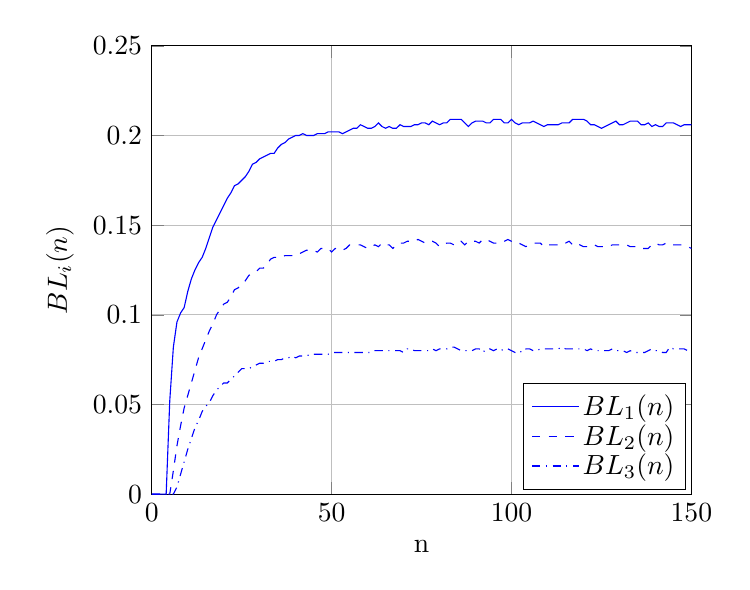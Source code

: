\pgfplotsset{every axis legend/.append style={at={(0.99,0.01)},anchor=south east,
  shape=rectangle,fill=white,draw=black,
  inner xsep=3pt,inner ysep=3pt,nodes={inner sep=1pt,text depth=0.12em}
 }
}
\begin{tikzpicture}
  \begin{axis}[
    xlabel=n,ylabel=$BL_i(n)$,xmin=0,xmax=150,
    ymin=0,ymax=0.25,grid=major,xtick={0, 50, 100, 150},y tick label style={
      /pgf/number format/fixed,
      /pgf/number format/precision=2,
    }]
    \addplot[blue,mark=none]  coordinates {
      (0,0)
      (1,0.0)
(2,0.0)
(3,0.0)
(4,0.0)
(5,0.052)
(6,0.082)
(7,0.096)
(8,0.101)
(9,0.104)
(10,0.113)
(11,0.12)
(12,0.125)
(13,0.129)
(14,0.132)
(15,0.137)
(16,0.143)
(17,0.149)
(18,0.153)
(19,0.157)
(20,0.161)
(21,0.165)
(22,0.168)
(23,0.172)
(24,0.173)
(25,0.175)
(26,0.177)
(27,0.18)
(28,0.184)
(29,0.185)
(30,0.187)
(31,0.188)
(32,0.189)
(33,0.19)
(34,0.19)
(35,0.193)
(36,0.195)
(37,0.196)
(38,0.198)
(39,0.199)
(40,0.2)
(41,0.2)
(42,0.201)
(43,0.2)
(44,0.2)
(45,0.2)
(46,0.201)
(47,0.201)
(48,0.201)
(49,0.202)
(50,0.202)
(51,0.202)
(52,0.202)
(53,0.201)
(54,0.202)
(55,0.203)
(56,0.204)
(57,0.204)
(58,0.206)
(59,0.205)
(60,0.204)
(61,0.204)
(62,0.205)
(63,0.207)
(64,0.205)
(65,0.204)
(66,0.205)
(67,0.204)
(68,0.204)
(69,0.206)
(70,0.205)
(71,0.205)
(72,0.205)
(73,0.206)
(74,0.206)
(75,0.207)
(76,0.207)
(77,0.206)
(78,0.208)
(79,0.207)
(80,0.206)
(81,0.207)
(82,0.207)
(83,0.209)
(84,0.209)
(85,0.209)
(86,0.209)
(87,0.207)
(88,0.205)
(89,0.207)
(90,0.208)
(91,0.208)
(92,0.208)
(93,0.207)
(94,0.207)
(95,0.209)
(96,0.209)
(97,0.209)
(98,0.207)
(99,0.207)
(100,0.209)
(101,0.207)
(102,0.206)
(103,0.207)
(104,0.207)
(105,0.207)
(106,0.208)
(107,0.207)
(108,0.206)
(109,0.205)
(110,0.206)
(111,0.206)
(112,0.206)
(113,0.206)
(114,0.207)
(115,0.207)
(116,0.207)
(117,0.209)
(118,0.209)
(119,0.209)
(120,0.209)
(121,0.208)
(122,0.206)
(123,0.206)
(124,0.205)
(125,0.204)
(126,0.205)
(127,0.206)
(128,0.207)
(129,0.208)
(130,0.206)
(131,0.206)
(132,0.207)
(133,0.208)
(134,0.208)
(135,0.208)
(136,0.206)
(137,0.206)
(138,0.207)
(139,0.205)
(140,0.206)
(141,0.205)
(142,0.205)
(143,0.207)
(144,0.207)
(145,0.207)
(146,0.206)
(147,0.205)
(148,0.206)
(149,0.206)
(150,0.206)
    };
    \addplot[blue,mark=none,dashed]  coordinates {
    (0,0)
    (1,0.0)
    (2,0.0)
    (3,0.0)
    (4,0.0)
    (5,0.0)
    (6,0.013)
    (7,0.027)
    (8,0.038)
    (9,0.048)
    (10,0.055)
    (11,0.062)
    (12,0.069)
    (13,0.076)
    (14,0.081)
    (15,0.086)
    (16,0.091)
    (17,0.095)
    (18,0.1)
    (19,0.103)
    (20,0.106)
    (21,0.107)
    (22,0.11)
    (23,0.114)
    (24,0.115)
    (25,0.117)
    (26,0.119)
    (27,0.122)
    (28,0.123)
    (29,0.124)
    (30,0.126)
    (31,0.126)
    (32,0.128)
    (33,0.131)
    (34,0.132)
    (35,0.132)
    (36,0.132)
    (37,0.133)
    (38,0.133)
    (39,0.133)
    (40,0.133)
    (41,0.134)
    (42,0.135)
    (43,0.136)
    (44,0.136)
    (45,0.136)
    (46,0.135)
    (47,0.137)
    (48,0.137)
    (49,0.137)
    (50,0.135)
    (51,0.137)
    (52,0.136)
    (53,0.136)
    (54,0.137)
    (55,0.139)
    (56,0.139)
    (57,0.139)
    (58,0.139)
    (59,0.138)
    (60,0.137)
    (61,0.138)
    (62,0.139)
    (63,0.138)
    (64,0.14)
    (65,0.139)
    (66,0.139)
    (67,0.137)
    (68,0.139)
    (69,0.14)
    (70,0.14)
    (71,0.141)
    (72,0.141)
    (73,0.141)
    (74,0.142)
    (75,0.141)
    (76,0.14)
    (77,0.141)
    (78,0.141)
    (79,0.14)
    (80,0.138)
    (81,0.139)
    (82,0.14)
    (83,0.14)
    (84,0.139)
    (85,0.141)
    (86,0.141)
    (87,0.139)
    (88,0.141)
    (89,0.141)
    (90,0.141)
    (91,0.14)
    (92,0.142)
    (93,0.142)
    (94,0.141)
    (95,0.14)
    (96,0.14)
    (97,0.14)
    (98,0.141)
    (99,0.142)
    (100,0.141)
    (101,0.14)
    (102,0.14)
    (103,0.139)
    (104,0.138)
    (105,0.139)
    (106,0.14)
    (107,0.14)
    (108,0.14)
    (109,0.138)
    (110,0.139)
    (111,0.139)
    (112,0.139)
    (113,0.139)
    (114,0.14)
    (115,0.14)
    (116,0.141)
    (117,0.139)
    (118,0.14)
    (119,0.139)
    (120,0.138)
    (121,0.138)
    (122,0.138)
    (123,0.139)
    (124,0.138)
    (125,0.138)
    (126,0.138)
    (127,0.138)
    (128,0.139)
    (129,0.139)
    (130,0.139)
    (131,0.139)
    (132,0.139)
    (133,0.138)
    (134,0.138)
    (135,0.138)
    (136,0.137)
    (137,0.137)
    (138,0.137)
    (139,0.139)
    (140,0.14)
    (141,0.139)
    (142,0.139)
    (143,0.14)
    (144,0.139)
    (145,0.139)
    (146,0.139)
    (147,0.139)
    (148,0.139)
    (149,0.138)
    (150,0.137)
    };
    \addplot[blue,mark=none,dashdotted]  coordinates {
      (0,0)
      (1,0.0)
(2,0.0)
(3,0.0)
(4,0.0)
(5,0.0)
(6,0.0)
(7,0.004)
(8,0.011)
(9,0.018)
(10,0.025)
(11,0.031)
(12,0.037)
(13,0.041)
(14,0.046)
(15,0.049)
(16,0.051)
(17,0.055)
(18,0.058)
(19,0.06)
(20,0.062)
(21,0.062)
(22,0.064)
(23,0.066)
(24,0.068)
(25,0.07)
(26,0.07)
(27,0.07)
(28,0.071)
(29,0.072)
(30,0.073)
(31,0.073)
(32,0.074)
(33,0.074)
(34,0.074)
(35,0.075)
(36,0.075)
(37,0.076)
(38,0.076)
(39,0.077)
(40,0.076)
(41,0.077)
(42,0.077)
(43,0.077)
(44,0.078)
(45,0.078)
(46,0.078)
(47,0.078)
(48,0.078)
(49,0.078)
(50,0.079)
(51,0.079)
(52,0.079)
(53,0.079)
(54,0.079)
(55,0.079)
(56,0.079)
(57,0.079)
(58,0.079)
(59,0.079)
(60,0.079)
(61,0.079)
(62,0.08)
(63,0.08)
(64,0.08)
(65,0.08)
(66,0.08)
(67,0.08)
(68,0.08)
(69,0.08)
(70,0.079)
(71,0.081)
(72,0.081)
(73,0.08)
(74,0.08)
(75,0.08)
(76,0.08)
(77,0.08)
(78,0.081)
(79,0.08)
(80,0.081)
(81,0.081)
(82,0.081)
(83,0.082)
(84,0.082)
(85,0.081)
(86,0.08)
(87,0.08)
(88,0.08)
(89,0.08)
(90,0.081)
(91,0.081)
(92,0.079)
(93,0.081)
(94,0.081)
(95,0.08)
(96,0.081)
(97,0.08)
(98,0.081)
(99,0.081)
(100,0.08)
(101,0.079)
(102,0.08)
(103,0.079)
(104,0.081)
(105,0.081)
(106,0.08)
(107,0.08)
(108,0.081)
(109,0.081)
(110,0.081)
(111,0.081)
(112,0.081)
(113,0.081)
(114,0.082)
(115,0.081)
(116,0.081)
(117,0.081)
(118,0.081)
(119,0.081)
(120,0.081)
(121,0.08)
(122,0.081)
(123,0.08)
(124,0.08)
(125,0.08)
(126,0.08)
(127,0.08)
(128,0.081)
(129,0.08)
(130,0.08)
(131,0.08)
(132,0.079)
(133,0.08)
(134,0.079)
(135,0.079)
(136,0.079)
(137,0.079)
(138,0.08)
(139,0.081)
(140,0.08)
(141,0.08)
(142,0.079)
(143,0.079)
(144,0.082)
(145,0.081)
(146,0.081)
(147,0.081)
(148,0.081)
(149,0.08)
(150,0.08)
    };
    \legend{$BL_1(n)$,$BL_2(n)$,$BL_3(n)$}
  \end{axis}
\end{tikzpicture}